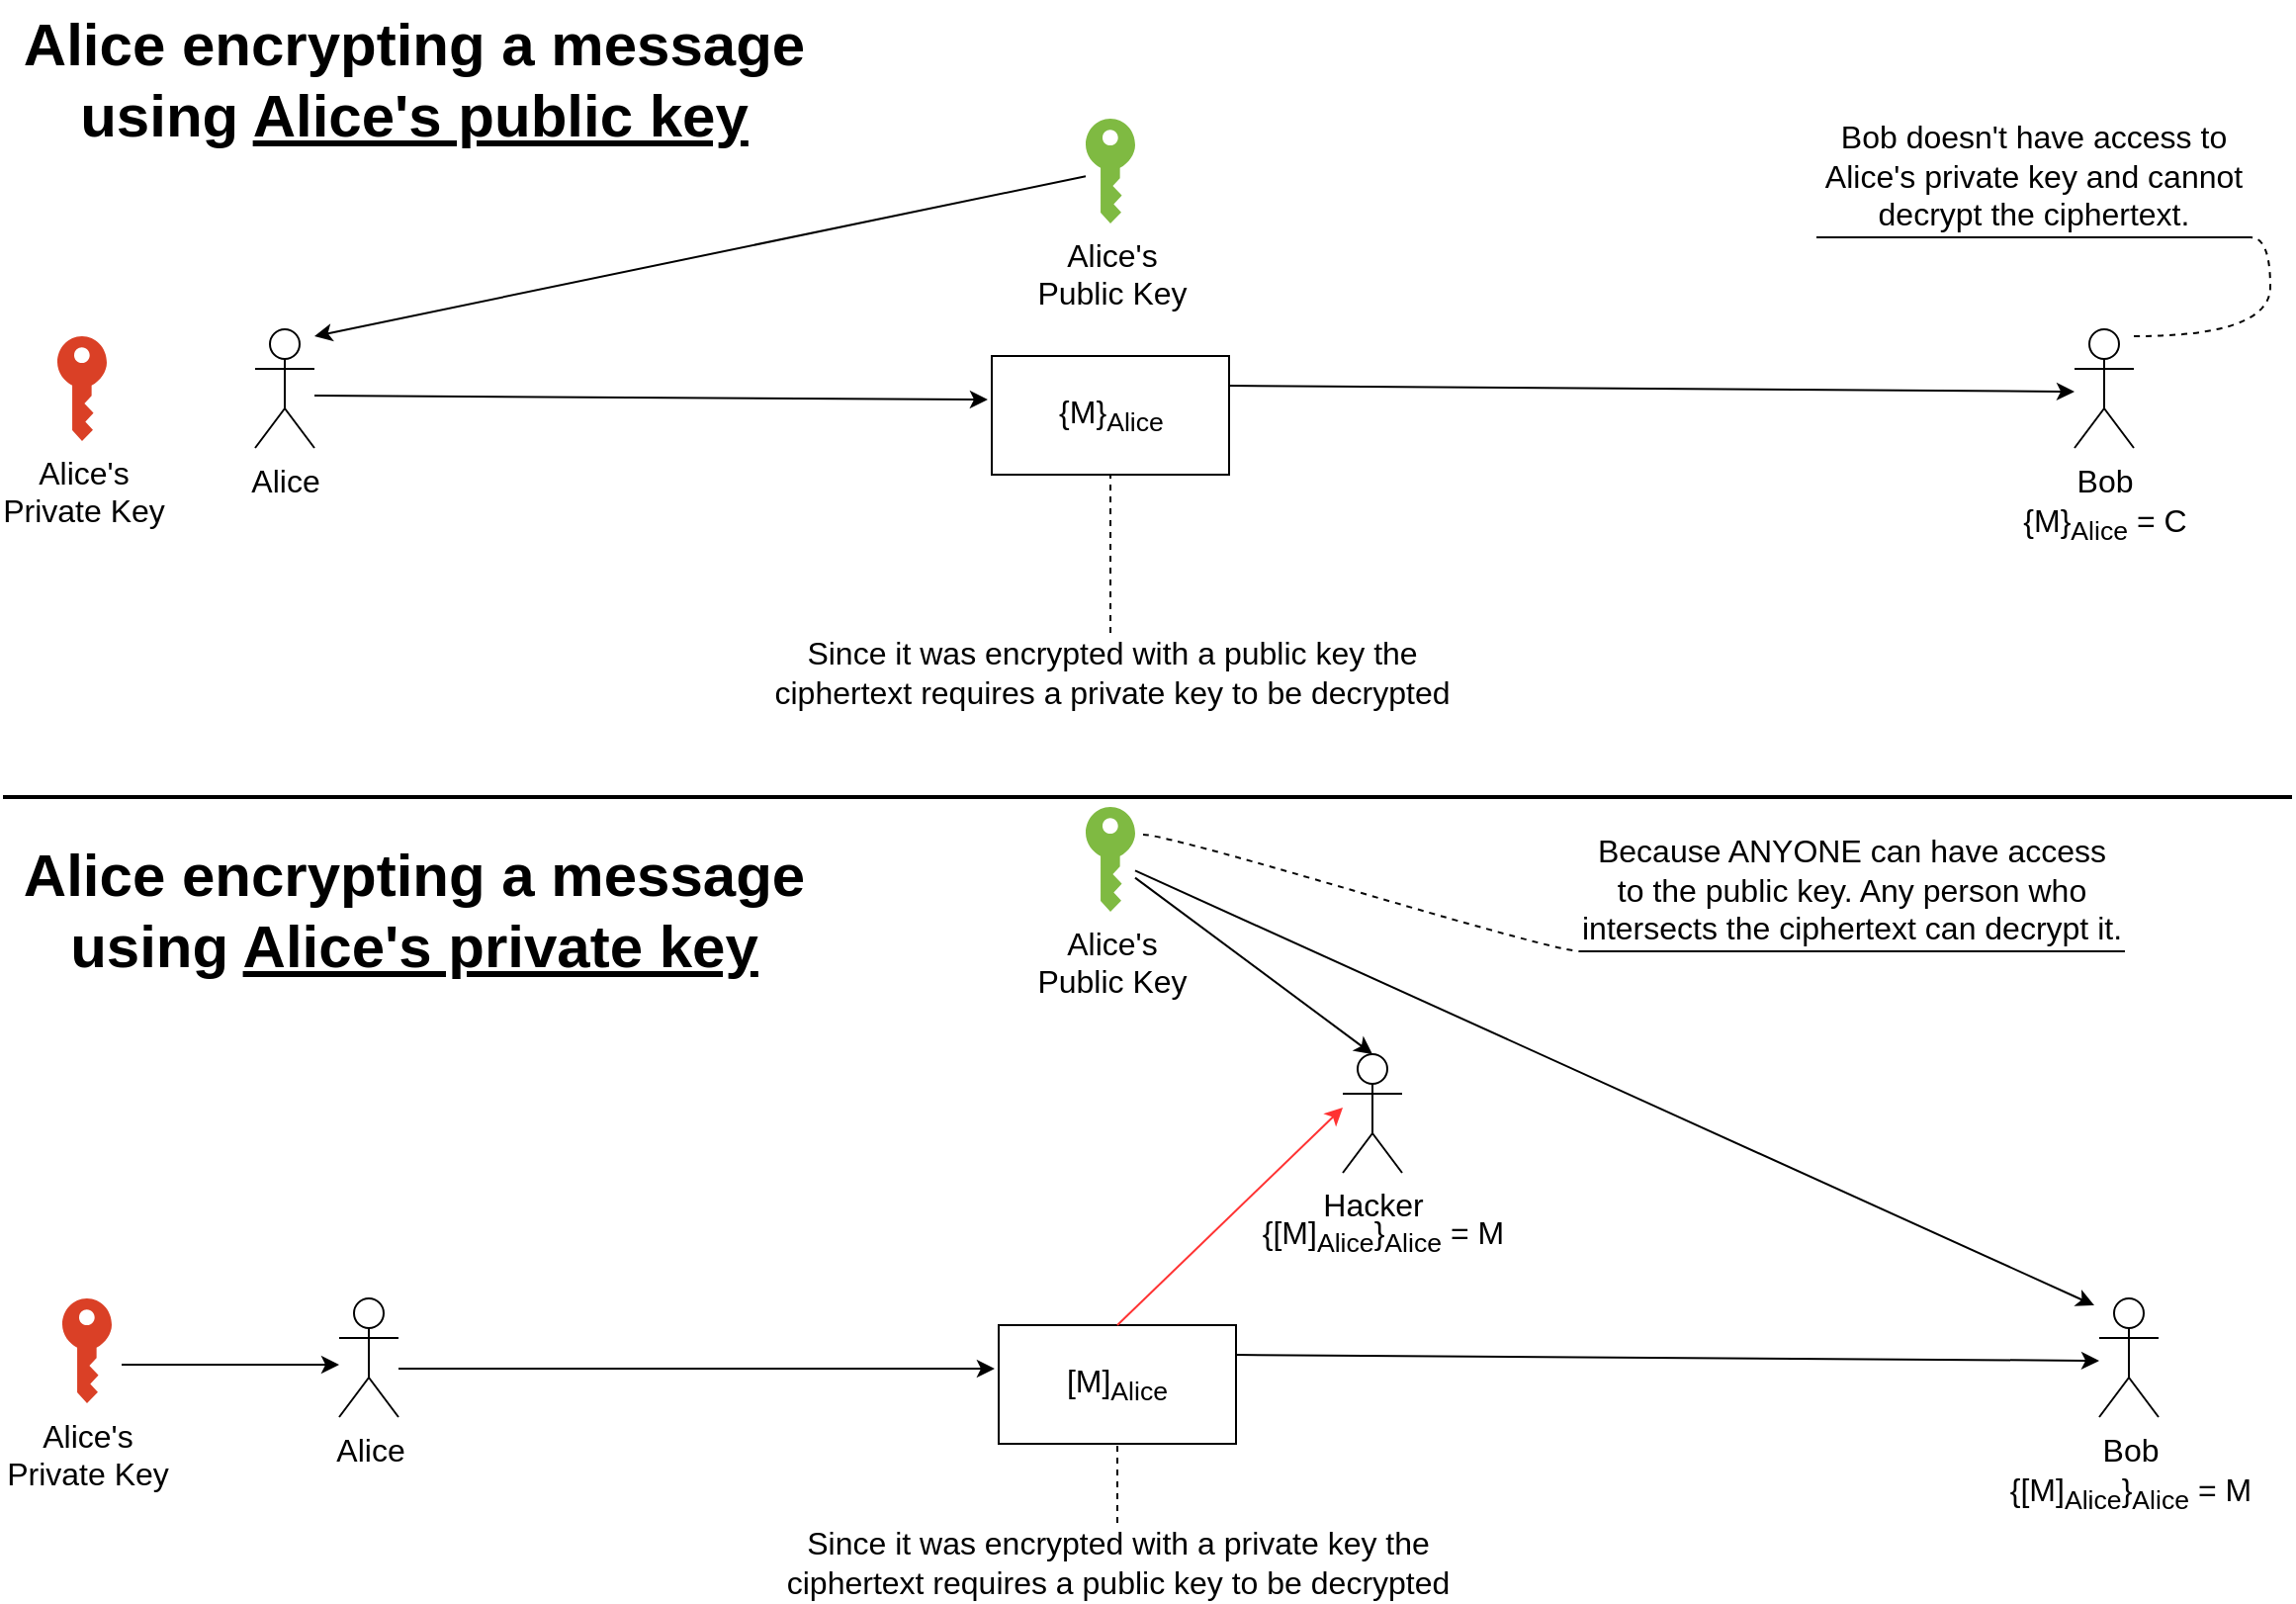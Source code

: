 <mxfile version="12.5.8" type="github">
  <diagram id="Ivaq9Wk9pbHShbpB38O0" name="Page-1">
    <mxGraphModel dx="1422" dy="745" grid="1" gridSize="10" guides="1" tooltips="1" connect="1" arrows="1" fold="1" page="1" pageScale="1" pageWidth="1169" pageHeight="827" math="0" shadow="0">
      <root>
        <mxCell id="0"/>
        <mxCell id="1" parent="0"/>
        <mxCell id="38Jvs0pOIjxVE0D0Ky-h-1" value="Alice encrypting a message&lt;br&gt;using &lt;u&gt;Alice&#39;s public key&lt;/u&gt;" style="text;html=1;align=center;verticalAlign=middle;resizable=0;points=[];autosize=1;fontSize=30;fontStyle=1" parent="1" vertex="1">
          <mxGeometry x="5" y="10" width="410" height="80" as="geometry"/>
        </mxCell>
        <mxCell id="38Jvs0pOIjxVE0D0Ky-h-3" value="Alice" style="shape=umlActor;verticalLabelPosition=bottom;labelBackgroundColor=#ffffff;verticalAlign=top;html=1;outlineConnect=0;fontSize=16;" parent="1" vertex="1">
          <mxGeometry x="130" y="176.5" width="30" height="60" as="geometry"/>
        </mxCell>
        <mxCell id="38Jvs0pOIjxVE0D0Ky-h-4" value="Bob" style="shape=umlActor;verticalLabelPosition=bottom;labelBackgroundColor=#ffffff;verticalAlign=top;html=1;outlineConnect=0;fontSize=16;" parent="1" vertex="1">
          <mxGeometry x="1050" y="176.5" width="30" height="60" as="geometry"/>
        </mxCell>
        <mxCell id="38Jvs0pOIjxVE0D0Ky-h-5" value="Alice&#39;s&lt;br&gt;Private Key" style="pointerEvents=1;shadow=0;dashed=0;html=1;strokeColor=none;labelPosition=center;verticalLabelPosition=bottom;verticalAlign=top;outlineConnect=0;align=center;shape=mxgraph.office.security.key_permissions;fillColor=#DA4026;fontSize=16;" parent="1" vertex="1">
          <mxGeometry x="30" y="180" width="25" height="53" as="geometry"/>
        </mxCell>
        <mxCell id="38Jvs0pOIjxVE0D0Ky-h-6" value="Alice&#39;s&lt;br&gt;Public Key" style="pointerEvents=1;shadow=0;dashed=0;html=1;strokeColor=none;labelPosition=center;verticalLabelPosition=bottom;verticalAlign=top;outlineConnect=0;align=center;shape=mxgraph.office.security.key_permissions;fillColor=#7FBA42;fontSize=16;" parent="1" vertex="1">
          <mxGeometry x="550" y="70" width="25" height="53" as="geometry"/>
        </mxCell>
        <mxCell id="38Jvs0pOIjxVE0D0Ky-h-10" value="" style="line;strokeWidth=2;html=1;fontSize=16;" parent="1" vertex="1">
          <mxGeometry x="2.5" y="408" width="1157.5" height="10" as="geometry"/>
        </mxCell>
        <mxCell id="38Jvs0pOIjxVE0D0Ky-h-13" value="{M}&lt;sub&gt;Alice&lt;/sub&gt;" style="rounded=0;whiteSpace=wrap;html=1;fontSize=16;" parent="1" vertex="1">
          <mxGeometry x="502.5" y="190" width="120" height="60" as="geometry"/>
        </mxCell>
        <mxCell id="38Jvs0pOIjxVE0D0Ky-h-14" value="" style="endArrow=classic;html=1;fontSize=16;" parent="1" source="38Jvs0pOIjxVE0D0Ky-h-6" edge="1">
          <mxGeometry width="50" height="50" relative="1" as="geometry">
            <mxPoint x="330" y="150" as="sourcePoint"/>
            <mxPoint x="160" y="180" as="targetPoint"/>
          </mxGeometry>
        </mxCell>
        <mxCell id="38Jvs0pOIjxVE0D0Ky-h-16" value="" style="endArrow=classic;html=1;fontSize=16;entryX=-0.017;entryY=0.367;entryDx=0;entryDy=0;entryPerimeter=0;" parent="1" target="38Jvs0pOIjxVE0D0Ky-h-13" edge="1">
          <mxGeometry width="50" height="50" relative="1" as="geometry">
            <mxPoint x="160" y="210" as="sourcePoint"/>
            <mxPoint x="60" y="440" as="targetPoint"/>
          </mxGeometry>
        </mxCell>
        <mxCell id="38Jvs0pOIjxVE0D0Ky-h-17" value="" style="endArrow=classic;html=1;fontSize=16;exitX=1;exitY=0.25;exitDx=0;exitDy=0;" parent="1" source="38Jvs0pOIjxVE0D0Ky-h-13" edge="1">
          <mxGeometry width="50" height="50" relative="1" as="geometry">
            <mxPoint x="640" y="205.49" as="sourcePoint"/>
            <mxPoint x="1050" y="208" as="targetPoint"/>
          </mxGeometry>
        </mxCell>
        <mxCell id="38Jvs0pOIjxVE0D0Ky-h-18" value="Since it was encrypted with a public key the&lt;br&gt;ciphertext requires a private key to be decrypted" style="text;html=1;align=center;verticalAlign=middle;resizable=0;points=[];autosize=1;fontSize=16;" parent="1" vertex="1">
          <mxGeometry x="382.5" y="330" width="360" height="40" as="geometry"/>
        </mxCell>
        <mxCell id="38Jvs0pOIjxVE0D0Ky-h-19" value="Bob doesn&#39;t have access to Alice&#39;s private key and cannot decrypt the ciphertext." style="whiteSpace=wrap;html=1;shape=partialRectangle;top=0;left=0;bottom=1;right=0;points=[[0,1],[1,1]];strokeColor=#000000;fillColor=none;align=center;verticalAlign=bottom;routingCenterY=0.5;snapToPoint=1;container=1;recursiveResize=0;autosize=1;treeFolding=1;treeMoving=1;fontSize=16;" parent="1" vertex="1">
          <mxGeometry x="920" y="110" width="219" height="20" as="geometry"/>
        </mxCell>
        <mxCell id="38Jvs0pOIjxVE0D0Ky-h-20" value="" style="edgeStyle=entityRelationEdgeStyle;startArrow=none;endArrow=none;segment=10;curved=1;fontSize=16;dashed=1;" parent="1" target="38Jvs0pOIjxVE0D0Ky-h-19" edge="1">
          <mxGeometry relative="1" as="geometry">
            <mxPoint x="1080" y="180" as="sourcePoint"/>
          </mxGeometry>
        </mxCell>
        <mxCell id="38Jvs0pOIjxVE0D0Ky-h-21" value="" style="endArrow=none;dashed=1;html=1;fontSize=16;entryX=0.5;entryY=1;entryDx=0;entryDy=0;" parent="1" source="38Jvs0pOIjxVE0D0Ky-h-18" target="38Jvs0pOIjxVE0D0Ky-h-13" edge="1">
          <mxGeometry width="50" height="50" relative="1" as="geometry">
            <mxPoint x="10" y="490" as="sourcePoint"/>
            <mxPoint x="60" y="440" as="targetPoint"/>
          </mxGeometry>
        </mxCell>
        <mxCell id="38Jvs0pOIjxVE0D0Ky-h-22" value="Alice" style="shape=umlActor;verticalLabelPosition=bottom;labelBackgroundColor=#ffffff;verticalAlign=top;html=1;outlineConnect=0;fontSize=16;" parent="1" vertex="1">
          <mxGeometry x="172.5" y="666.5" width="30" height="60" as="geometry"/>
        </mxCell>
        <mxCell id="38Jvs0pOIjxVE0D0Ky-h-23" value="Bob" style="shape=umlActor;verticalLabelPosition=bottom;labelBackgroundColor=#ffffff;verticalAlign=top;html=1;outlineConnect=0;fontSize=16;" parent="1" vertex="1">
          <mxGeometry x="1062.5" y="666.5" width="30" height="60" as="geometry"/>
        </mxCell>
        <mxCell id="38Jvs0pOIjxVE0D0Ky-h-24" value="Alice&#39;s&lt;br&gt;Private Key" style="pointerEvents=1;shadow=0;dashed=0;html=1;strokeColor=none;labelPosition=center;verticalLabelPosition=bottom;verticalAlign=top;outlineConnect=0;align=center;shape=mxgraph.office.security.key_permissions;fillColor=#DA4026;fontSize=16;" parent="1" vertex="1">
          <mxGeometry x="32.5" y="666.5" width="25" height="53" as="geometry"/>
        </mxCell>
        <mxCell id="38Jvs0pOIjxVE0D0Ky-h-25" value="Alice&#39;s&lt;br&gt;Public Key" style="pointerEvents=1;shadow=0;dashed=0;html=1;strokeColor=none;labelPosition=center;verticalLabelPosition=bottom;verticalAlign=top;outlineConnect=0;align=center;shape=mxgraph.office.security.key_permissions;fillColor=#7FBA42;fontSize=16;" parent="1" vertex="1">
          <mxGeometry x="550" y="418" width="25" height="53" as="geometry"/>
        </mxCell>
        <mxCell id="38Jvs0pOIjxVE0D0Ky-h-26" value="[M]&lt;sub&gt;Alice&lt;/sub&gt;" style="rounded=0;whiteSpace=wrap;html=1;fontSize=16;" parent="1" vertex="1">
          <mxGeometry x="506" y="680" width="120" height="60" as="geometry"/>
        </mxCell>
        <mxCell id="38Jvs0pOIjxVE0D0Ky-h-28" value="" style="endArrow=classic;html=1;fontSize=16;entryX=-0.017;entryY=0.367;entryDx=0;entryDy=0;entryPerimeter=0;" parent="1" target="38Jvs0pOIjxVE0D0Ky-h-26" edge="1">
          <mxGeometry width="50" height="50" relative="1" as="geometry">
            <mxPoint x="202.5" y="702" as="sourcePoint"/>
            <mxPoint x="72.5" y="930" as="targetPoint"/>
          </mxGeometry>
        </mxCell>
        <mxCell id="38Jvs0pOIjxVE0D0Ky-h-29" value="" style="endArrow=classic;html=1;fontSize=16;exitX=1;exitY=0.25;exitDx=0;exitDy=0;" parent="1" source="38Jvs0pOIjxVE0D0Ky-h-26" edge="1">
          <mxGeometry width="50" height="50" relative="1" as="geometry">
            <mxPoint x="652.5" y="695.49" as="sourcePoint"/>
            <mxPoint x="1062.5" y="698" as="targetPoint"/>
          </mxGeometry>
        </mxCell>
        <mxCell id="38Jvs0pOIjxVE0D0Ky-h-30" value="Since it was encrypted with a private key the&lt;br&gt;ciphertext requires a public key to be decrypted" style="text;html=1;align=center;verticalAlign=middle;resizable=0;points=[];autosize=1;fontSize=16;" parent="1" vertex="1">
          <mxGeometry x="391" y="780" width="350" height="40" as="geometry"/>
        </mxCell>
        <mxCell id="38Jvs0pOIjxVE0D0Ky-h-31" value="" style="endArrow=none;dashed=1;html=1;fontSize=16;entryX=0.5;entryY=1;entryDx=0;entryDy=0;" parent="1" source="38Jvs0pOIjxVE0D0Ky-h-30" target="38Jvs0pOIjxVE0D0Ky-h-26" edge="1">
          <mxGeometry width="50" height="50" relative="1" as="geometry">
            <mxPoint x="20" y="940" as="sourcePoint"/>
            <mxPoint x="70" y="890" as="targetPoint"/>
          </mxGeometry>
        </mxCell>
        <mxCell id="38Jvs0pOIjxVE0D0Ky-h-32" value="" style="endArrow=classic;html=1;fontSize=16;" parent="1" edge="1">
          <mxGeometry width="50" height="50" relative="1" as="geometry">
            <mxPoint x="62.5" y="700" as="sourcePoint"/>
            <mxPoint x="172.5" y="700" as="targetPoint"/>
          </mxGeometry>
        </mxCell>
        <mxCell id="38Jvs0pOIjxVE0D0Ky-h-33" value="Alice encrypting a message&lt;br&gt;using &lt;u&gt;Alice&#39;s private key&lt;/u&gt;" style="text;html=1;align=center;verticalAlign=middle;resizable=0;points=[];autosize=1;fontSize=30;fontStyle=1" parent="1" vertex="1">
          <mxGeometry x="5" y="430" width="410" height="80" as="geometry"/>
        </mxCell>
        <mxCell id="38Jvs0pOIjxVE0D0Ky-h-34" value="Hacker" style="shape=umlActor;verticalLabelPosition=bottom;labelBackgroundColor=#ffffff;verticalAlign=top;html=1;outlineConnect=0;fontSize=16;" parent="1" vertex="1">
          <mxGeometry x="680" y="543" width="30" height="60" as="geometry"/>
        </mxCell>
        <mxCell id="38Jvs0pOIjxVE0D0Ky-h-35" value="" style="endArrow=classic;html=1;fontSize=16;" parent="1" source="38Jvs0pOIjxVE0D0Ky-h-25" edge="1">
          <mxGeometry width="50" height="50" relative="1" as="geometry">
            <mxPoint x="10" y="890" as="sourcePoint"/>
            <mxPoint x="1060" y="670" as="targetPoint"/>
          </mxGeometry>
        </mxCell>
        <mxCell id="38Jvs0pOIjxVE0D0Ky-h-36" value="" style="endArrow=classic;html=1;fontSize=16;entryX=0.5;entryY=0;entryDx=0;entryDy=0;entryPerimeter=0;" parent="1" source="38Jvs0pOIjxVE0D0Ky-h-25" target="38Jvs0pOIjxVE0D0Ky-h-34" edge="1">
          <mxGeometry width="50" height="50" relative="1" as="geometry">
            <mxPoint x="590" y="585" as="sourcePoint"/>
            <mxPoint x="670" y="535" as="targetPoint"/>
          </mxGeometry>
        </mxCell>
        <mxCell id="38Jvs0pOIjxVE0D0Ky-h-37" value="" style="endArrow=classic;html=1;fontSize=16;exitX=0.5;exitY=0;exitDx=0;exitDy=0;fillColor=#f8cecc;strokeColor=#FF3333;" parent="1" source="38Jvs0pOIjxVE0D0Ky-h-26" edge="1">
          <mxGeometry width="50" height="50" relative="1" as="geometry">
            <mxPoint x="550" y="610" as="sourcePoint"/>
            <mxPoint x="680" y="570" as="targetPoint"/>
          </mxGeometry>
        </mxCell>
        <mxCell id="38Jvs0pOIjxVE0D0Ky-h-38" value="{[M]&lt;sub&gt;Alice&lt;/sub&gt;}&lt;sub&gt;Alice&lt;/sub&gt; = M" style="text;html=1;align=center;verticalAlign=middle;resizable=0;points=[];autosize=1;fontSize=16;" parent="1" vertex="1">
          <mxGeometry x="630" y="620" width="140" height="30" as="geometry"/>
        </mxCell>
        <mxCell id="38Jvs0pOIjxVE0D0Ky-h-39" value="{[M]&lt;sub&gt;Alice&lt;/sub&gt;}&lt;sub&gt;Alice&lt;/sub&gt; = M" style="text;html=1;align=center;verticalAlign=middle;resizable=0;points=[];autosize=1;fontSize=16;" parent="1" vertex="1">
          <mxGeometry x="1007.5" y="750" width="140" height="30" as="geometry"/>
        </mxCell>
        <mxCell id="38Jvs0pOIjxVE0D0Ky-h-40" value="Because ANYONE can have access to the public key. Any person who intersects the ciphertext can decrypt it." style="whiteSpace=wrap;html=1;shape=partialRectangle;top=0;left=0;bottom=1;right=0;points=[[0,1],[1,1]];strokeColor=#000000;fillColor=none;align=center;verticalAlign=bottom;routingCenterY=0.5;snapToPoint=1;container=1;recursiveResize=0;autosize=1;treeFolding=1;treeMoving=1;fontSize=16;" parent="1" vertex="1">
          <mxGeometry x="800" y="471" width="275" height="20" as="geometry"/>
        </mxCell>
        <mxCell id="38Jvs0pOIjxVE0D0Ky-h-41" value="" style="edgeStyle=entityRelationEdgeStyle;startArrow=none;endArrow=none;segment=10;curved=1;strokeColor=#080808;fontSize=16;exitX=1.16;exitY=0.264;exitDx=0;exitDy=0;exitPerimeter=0;dashed=1;" parent="1" source="38Jvs0pOIjxVE0D0Ky-h-25" target="38Jvs0pOIjxVE0D0Ky-h-40" edge="1">
          <mxGeometry relative="1" as="geometry">
            <mxPoint x="860" y="490" as="sourcePoint"/>
          </mxGeometry>
        </mxCell>
        <mxCell id="38Jvs0pOIjxVE0D0Ky-h-43" value="{M}&lt;sub&gt;Alice&lt;/sub&gt; = C" style="text;html=1;align=center;verticalAlign=middle;resizable=0;points=[];autosize=1;fontSize=16;" parent="1" vertex="1">
          <mxGeometry x="1015" y="260" width="100" height="30" as="geometry"/>
        </mxCell>
      </root>
    </mxGraphModel>
  </diagram>
</mxfile>

